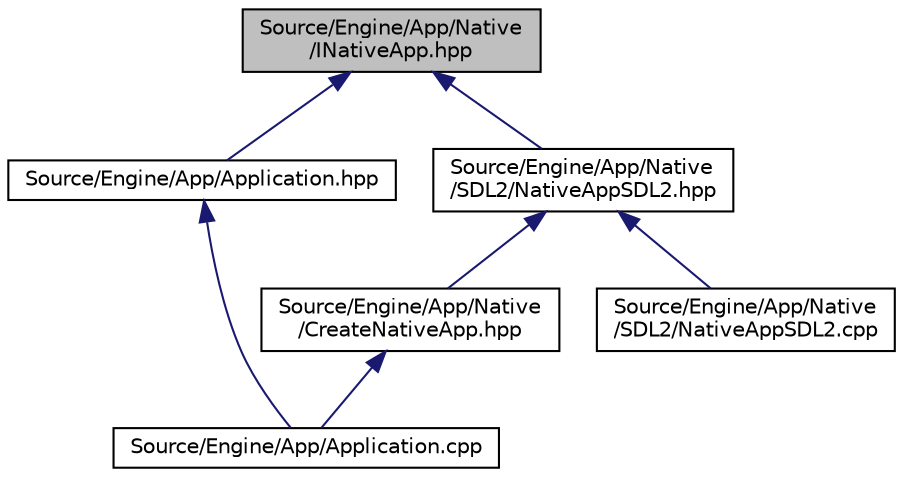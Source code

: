 digraph "Source/Engine/App/Native/INativeApp.hpp"
{
  edge [fontname="Helvetica",fontsize="10",labelfontname="Helvetica",labelfontsize="10"];
  node [fontname="Helvetica",fontsize="10",shape=record];
  Node4 [label="Source/Engine/App/Native\l/INativeApp.hpp",height=0.2,width=0.4,color="black", fillcolor="grey75", style="filled", fontcolor="black"];
  Node4 -> Node5 [dir="back",color="midnightblue",fontsize="10",style="solid",fontname="Helvetica"];
  Node5 [label="Source/Engine/App/Application.hpp",height=0.2,width=0.4,color="black", fillcolor="white", style="filled",URL="$Application_8hpp.html"];
  Node5 -> Node6 [dir="back",color="midnightblue",fontsize="10",style="solid",fontname="Helvetica"];
  Node6 [label="Source/Engine/App/Application.cpp",height=0.2,width=0.4,color="black", fillcolor="white", style="filled",URL="$Application_8cpp.html"];
  Node4 -> Node7 [dir="back",color="midnightblue",fontsize="10",style="solid",fontname="Helvetica"];
  Node7 [label="Source/Engine/App/Native\l/SDL2/NativeAppSDL2.hpp",height=0.2,width=0.4,color="black", fillcolor="white", style="filled",URL="$NativeAppSDL2_8hpp.html"];
  Node7 -> Node8 [dir="back",color="midnightblue",fontsize="10",style="solid",fontname="Helvetica"];
  Node8 [label="Source/Engine/App/Native\l/CreateNativeApp.hpp",height=0.2,width=0.4,color="black", fillcolor="white", style="filled",URL="$CreateNativeApp_8hpp.html"];
  Node8 -> Node6 [dir="back",color="midnightblue",fontsize="10",style="solid",fontname="Helvetica"];
  Node7 -> Node9 [dir="back",color="midnightblue",fontsize="10",style="solid",fontname="Helvetica"];
  Node9 [label="Source/Engine/App/Native\l/SDL2/NativeAppSDL2.cpp",height=0.2,width=0.4,color="black", fillcolor="white", style="filled",URL="$NativeAppSDL2_8cpp.html"];
}
